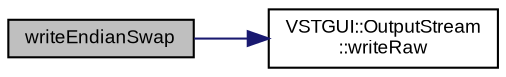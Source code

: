 digraph "writeEndianSwap"
{
  bgcolor="transparent";
  edge [fontname="Arial",fontsize="9",labelfontname="Arial",labelfontsize="9"];
  node [fontname="Arial",fontsize="9",shape=record];
  rankdir="LR";
  Node1 [label="writeEndianSwap",height=0.2,width=0.4,color="black", fillcolor="grey75", style="filled" fontcolor="black"];
  Node1 -> Node2 [color="midnightblue",fontsize="9",style="solid",fontname="Arial"];
  Node2 [label="VSTGUI::OutputStream\l::writeRaw",height=0.2,width=0.4,color="black",URL="$class_v_s_t_g_u_i_1_1_output_stream.html#ad71a45cec0de5a184d8cdd47219c10aa"];
}
